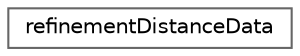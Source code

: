 digraph "Graphical Class Hierarchy"
{
 // LATEX_PDF_SIZE
  bgcolor="transparent";
  edge [fontname=Helvetica,fontsize=10,labelfontname=Helvetica,labelfontsize=10];
  node [fontname=Helvetica,fontsize=10,shape=box,height=0.2,width=0.4];
  rankdir="LR";
  Node0 [id="Node000000",label="refinementDistanceData",height=0.2,width=0.4,color="grey40", fillcolor="white", style="filled",URL="$classFoam_1_1refinementDistanceData.html",tooltip="Transfers refinement levels such that slow transition between levels is maintained...."];
}

